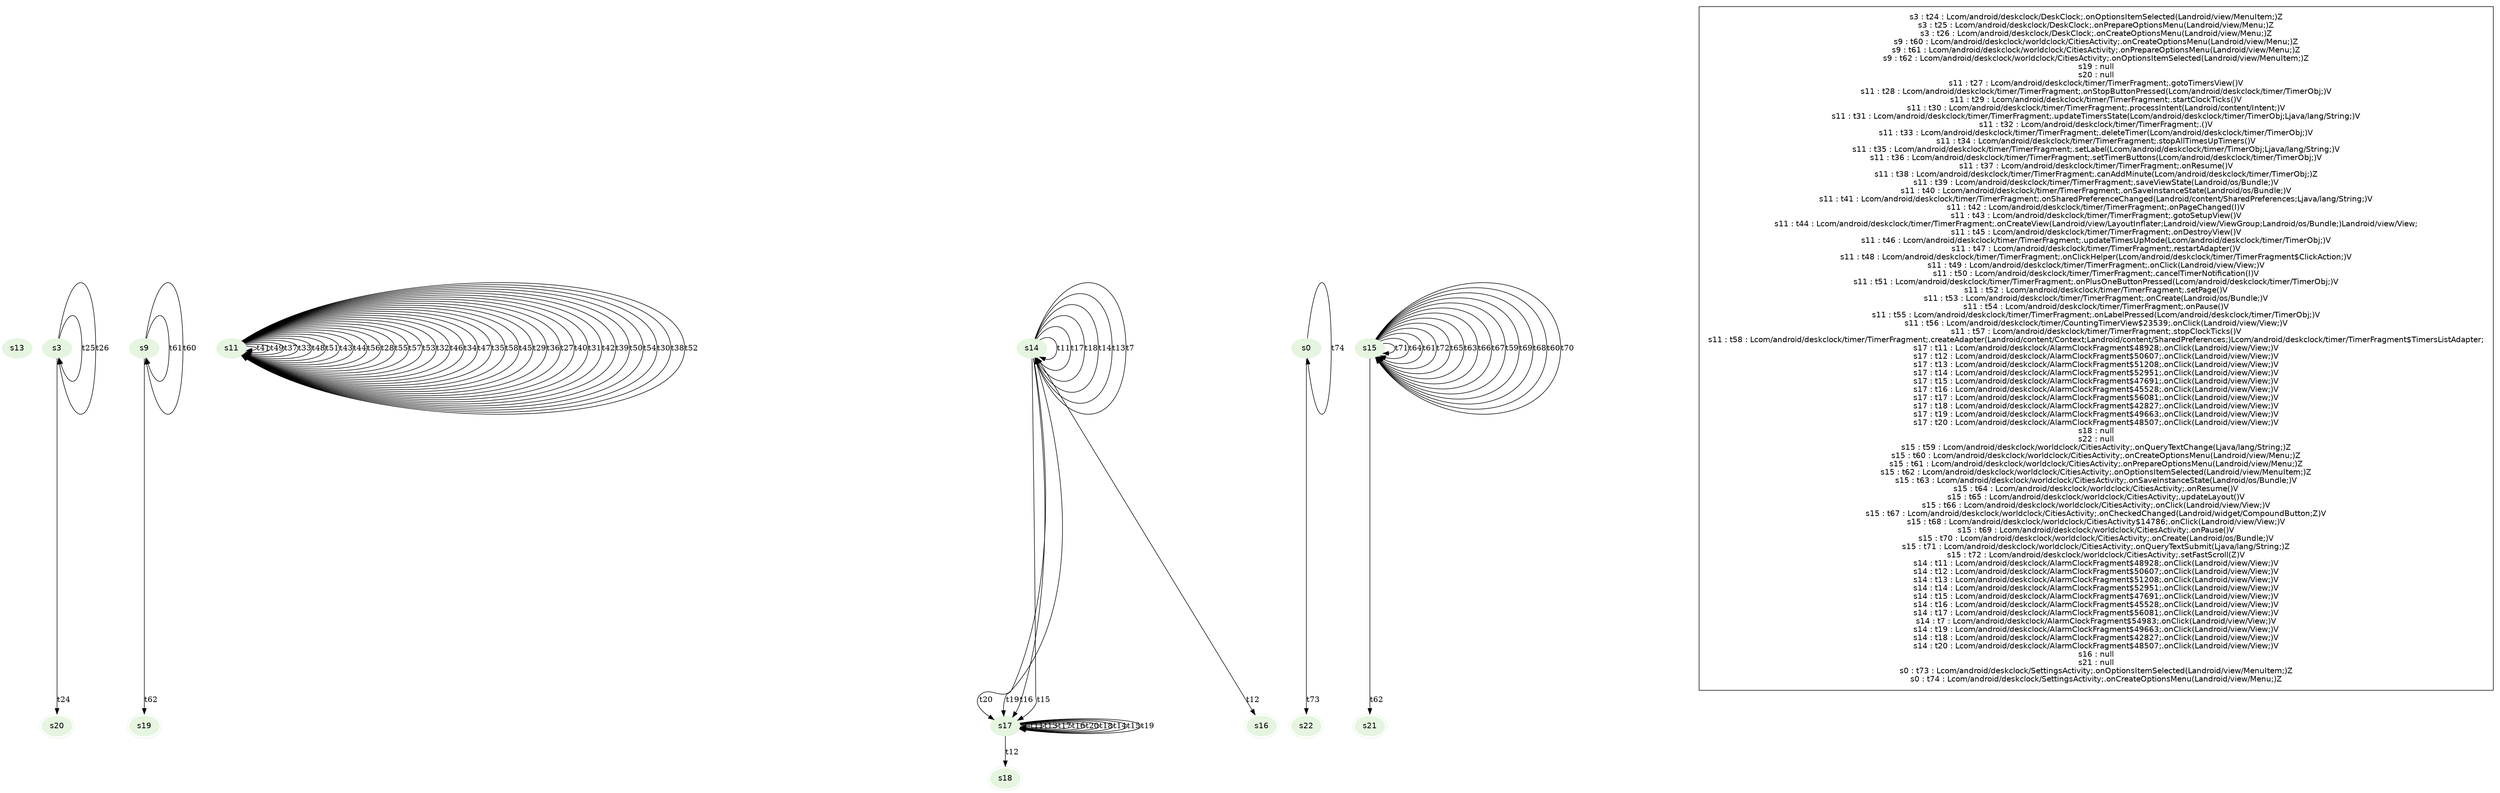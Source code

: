 digraph {
fontname="Helvetica";
node[style=filled, fontname="Helvetica", colorscheme=greens3, color=1];
s13;
s3;
s9;
s19[peripheries=2];
s20[peripheries=2];
s11;
s17;
s18[peripheries=2];
s22[peripheries=2];
s15;
s14;
s16[peripheries=2];
s21[peripheries=2];
s0;
s14 -> s14[label="t11"];
s11 -> s11[label="t41"];
s11 -> s11[label="t49"];
s11 -> s11[label="t37"];
s11 -> s11[label="t33"];
s0 -> s0[label="t74"];
s11 -> s11[label="t48"];
s11 -> s11[label="t51"];
s14 -> s14[label="t17"];
s14 -> s16[label="t12"];
s11 -> s11[label="t43"];
s17 -> s18[label="t12"];
s14 -> s14[label="t18"];
s15 -> s15[label="t71"];
s11 -> s11[label="t44"];
s15 -> s15[label="t64"];
s11 -> s11[label="t56"];
s11 -> s11[label="t28"];
s17 -> s17[label="t11"];
s14 -> s17[label="t20"];
s11 -> s11[label="t55"];
s14 -> s14[label="t14"];
s17 -> s17[label="t13"];
s15 -> s15[label="t61"];
s11 -> s11[label="t57"];
s11 -> s11[label="t53"];
s11 -> s11[label="t32"];
s11 -> s11[label="t46"];
s15 -> s15[label="t72"];
s17 -> s17[label="t17"];
s11 -> s11[label="t34"];
s11 -> s11[label="t47"];
s11 -> s11[label="t35"];
s15 -> s15[label="t65"];
s11 -> s11[label="t58"];
s3 -> s3[label="t25"];
s11 -> s11[label="t45"];
s15 -> s15[label="t63"];
s9 -> s9[label="t61"];
s15 -> s15[label="t66"];
s15 -> s15[label="t67"];
s17 -> s17[label="t16"];
s14 -> s14[label="t13"];
s11 -> s11[label="t29"];
s11 -> s11[label="t36"];
s0 -> s22[label="t73"];
s14 -> s14[label="t7"];
s11 -> s11[label="t27"];
s14 -> s17[label="t19"];
s14 -> s17[label="t16"];
s11 -> s11[label="t40"];
s3 -> s20[label="t24"];
s15 -> s15[label="t59"];
s11 -> s11[label="t31"];
s11 -> s11[label="t42"];
s14 -> s17[label="t15"];
s17 -> s17[label="t20"];
s11 -> s11[label="t39"];
s15 -> s15[label="t69"];
s15 -> s15[label="t68"];
s17 -> s17[label="t18"];
s17 -> s17[label="t14"];
s11 -> s11[label="t50"];
s3 -> s3[label="t26"];
s17 -> s17[label="t15"];
s9 -> s19[label="t62"];
s15 -> s15[label="t60"];
s17 -> s17[label="t19"];
s15 -> s21[label="t62"];
s11 -> s11[label="t54"];
s15 -> s15[label="t70"];
s11 -> s11[label="t30"];
s11 -> s11[label="t38"];
s11 -> s11[label="t52"];
s9 -> s9[label="t60"];
subgraph cluster_key {
ds[shape=plaintext, style=solid,label="s3 : t24 : Lcom/android/deskclock/DeskClock;.onOptionsItemSelected(Landroid/view/MenuItem;)Z\ns3 : t25 : Lcom/android/deskclock/DeskClock;.onPrepareOptionsMenu(Landroid/view/Menu;)Z\ns3 : t26 : Lcom/android/deskclock/DeskClock;.onCreateOptionsMenu(Landroid/view/Menu;)Z\ns9 : t60 : Lcom/android/deskclock/worldclock/CitiesActivity;.onCreateOptionsMenu(Landroid/view/Menu;)Z\ns9 : t61 : Lcom/android/deskclock/worldclock/CitiesActivity;.onPrepareOptionsMenu(Landroid/view/Menu;)Z\ns9 : t62 : Lcom/android/deskclock/worldclock/CitiesActivity;.onOptionsItemSelected(Landroid/view/MenuItem;)Z\ns19 : null\ns20 : null\ns11 : t27 : Lcom/android/deskclock/timer/TimerFragment;.gotoTimersView()V\ns11 : t28 : Lcom/android/deskclock/timer/TimerFragment;.onStopButtonPressed(Lcom/android/deskclock/timer/TimerObj;)V\ns11 : t29 : Lcom/android/deskclock/timer/TimerFragment;.startClockTicks()V\ns11 : t30 : Lcom/android/deskclock/timer/TimerFragment;.processIntent(Landroid/content/Intent;)V\ns11 : t31 : Lcom/android/deskclock/timer/TimerFragment;.updateTimersState(Lcom/android/deskclock/timer/TimerObj;Ljava/lang/String;)V\ns11 : t32 : Lcom/android/deskclock/timer/TimerFragment;.()V\ns11 : t33 : Lcom/android/deskclock/timer/TimerFragment;.deleteTimer(Lcom/android/deskclock/timer/TimerObj;)V\ns11 : t34 : Lcom/android/deskclock/timer/TimerFragment;.stopAllTimesUpTimers()V\ns11 : t35 : Lcom/android/deskclock/timer/TimerFragment;.setLabel(Lcom/android/deskclock/timer/TimerObj;Ljava/lang/String;)V\ns11 : t36 : Lcom/android/deskclock/timer/TimerFragment;.setTimerButtons(Lcom/android/deskclock/timer/TimerObj;)V\ns11 : t37 : Lcom/android/deskclock/timer/TimerFragment;.onResume()V\ns11 : t38 : Lcom/android/deskclock/timer/TimerFragment;.canAddMinute(Lcom/android/deskclock/timer/TimerObj;)Z\ns11 : t39 : Lcom/android/deskclock/timer/TimerFragment;.saveViewState(Landroid/os/Bundle;)V\ns11 : t40 : Lcom/android/deskclock/timer/TimerFragment;.onSaveInstanceState(Landroid/os/Bundle;)V\ns11 : t41 : Lcom/android/deskclock/timer/TimerFragment;.onSharedPreferenceChanged(Landroid/content/SharedPreferences;Ljava/lang/String;)V\ns11 : t42 : Lcom/android/deskclock/timer/TimerFragment;.onPageChanged(I)V\ns11 : t43 : Lcom/android/deskclock/timer/TimerFragment;.gotoSetupView()V\ns11 : t44 : Lcom/android/deskclock/timer/TimerFragment;.onCreateView(Landroid/view/LayoutInflater;Landroid/view/ViewGroup;Landroid/os/Bundle;)Landroid/view/View;\ns11 : t45 : Lcom/android/deskclock/timer/TimerFragment;.onDestroyView()V\ns11 : t46 : Lcom/android/deskclock/timer/TimerFragment;.updateTimesUpMode(Lcom/android/deskclock/timer/TimerObj;)V\ns11 : t47 : Lcom/android/deskclock/timer/TimerFragment;.restartAdapter()V\ns11 : t48 : Lcom/android/deskclock/timer/TimerFragment;.onClickHelper(Lcom/android/deskclock/timer/TimerFragment$ClickAction;)V\ns11 : t49 : Lcom/android/deskclock/timer/TimerFragment;.onClick(Landroid/view/View;)V\ns11 : t50 : Lcom/android/deskclock/timer/TimerFragment;.cancelTimerNotification(I)V\ns11 : t51 : Lcom/android/deskclock/timer/TimerFragment;.onPlusOneButtonPressed(Lcom/android/deskclock/timer/TimerObj;)V\ns11 : t52 : Lcom/android/deskclock/timer/TimerFragment;.setPage()V\ns11 : t53 : Lcom/android/deskclock/timer/TimerFragment;.onCreate(Landroid/os/Bundle;)V\ns11 : t54 : Lcom/android/deskclock/timer/TimerFragment;.onPause()V\ns11 : t55 : Lcom/android/deskclock/timer/TimerFragment;.onLabelPressed(Lcom/android/deskclock/timer/TimerObj;)V\ns11 : t56 : Lcom/android/deskclock/timer/CountingTimerView$23539;.onClick(Landroid/view/View;)V\ns11 : t57 : Lcom/android/deskclock/timer/TimerFragment;.stopClockTicks()V\ns11 : t58 : Lcom/android/deskclock/timer/TimerFragment;.createAdapter(Landroid/content/Context;Landroid/content/SharedPreferences;)Lcom/android/deskclock/timer/TimerFragment$TimersListAdapter;\ns17 : t11 : Lcom/android/deskclock/AlarmClockFragment$48928;.onClick(Landroid/view/View;)V\ns17 : t12 : Lcom/android/deskclock/AlarmClockFragment$50607;.onClick(Landroid/view/View;)V\ns17 : t13 : Lcom/android/deskclock/AlarmClockFragment$51208;.onClick(Landroid/view/View;)V\ns17 : t14 : Lcom/android/deskclock/AlarmClockFragment$52951;.onClick(Landroid/view/View;)V\ns17 : t15 : Lcom/android/deskclock/AlarmClockFragment$47691;.onClick(Landroid/view/View;)V\ns17 : t16 : Lcom/android/deskclock/AlarmClockFragment$45528;.onClick(Landroid/view/View;)V\ns17 : t17 : Lcom/android/deskclock/AlarmClockFragment$56081;.onClick(Landroid/view/View;)V\ns17 : t18 : Lcom/android/deskclock/AlarmClockFragment$42827;.onClick(Landroid/view/View;)V\ns17 : t19 : Lcom/android/deskclock/AlarmClockFragment$49663;.onClick(Landroid/view/View;)V\ns17 : t20 : Lcom/android/deskclock/AlarmClockFragment$48507;.onClick(Landroid/view/View;)V\ns18 : null\ns22 : null\ns15 : t59 : Lcom/android/deskclock/worldclock/CitiesActivity;.onQueryTextChange(Ljava/lang/String;)Z\ns15 : t60 : Lcom/android/deskclock/worldclock/CitiesActivity;.onCreateOptionsMenu(Landroid/view/Menu;)Z\ns15 : t61 : Lcom/android/deskclock/worldclock/CitiesActivity;.onPrepareOptionsMenu(Landroid/view/Menu;)Z\ns15 : t62 : Lcom/android/deskclock/worldclock/CitiesActivity;.onOptionsItemSelected(Landroid/view/MenuItem;)Z\ns15 : t63 : Lcom/android/deskclock/worldclock/CitiesActivity;.onSaveInstanceState(Landroid/os/Bundle;)V\ns15 : t64 : Lcom/android/deskclock/worldclock/CitiesActivity;.onResume()V\ns15 : t65 : Lcom/android/deskclock/worldclock/CitiesActivity;.updateLayout()V\ns15 : t66 : Lcom/android/deskclock/worldclock/CitiesActivity;.onClick(Landroid/view/View;)V\ns15 : t67 : Lcom/android/deskclock/worldclock/CitiesActivity;.onCheckedChanged(Landroid/widget/CompoundButton;Z)V\ns15 : t68 : Lcom/android/deskclock/worldclock/CitiesActivity$14786;.onClick(Landroid/view/View;)V\ns15 : t69 : Lcom/android/deskclock/worldclock/CitiesActivity;.onPause()V\ns15 : t70 : Lcom/android/deskclock/worldclock/CitiesActivity;.onCreate(Landroid/os/Bundle;)V\ns15 : t71 : Lcom/android/deskclock/worldclock/CitiesActivity;.onQueryTextSubmit(Ljava/lang/String;)Z\ns15 : t72 : Lcom/android/deskclock/worldclock/CitiesActivity;.setFastScroll(Z)V\ns14 : t11 : Lcom/android/deskclock/AlarmClockFragment$48928;.onClick(Landroid/view/View;)V\ns14 : t12 : Lcom/android/deskclock/AlarmClockFragment$50607;.onClick(Landroid/view/View;)V\ns14 : t13 : Lcom/android/deskclock/AlarmClockFragment$51208;.onClick(Landroid/view/View;)V\ns14 : t14 : Lcom/android/deskclock/AlarmClockFragment$52951;.onClick(Landroid/view/View;)V\ns14 : t15 : Lcom/android/deskclock/AlarmClockFragment$47691;.onClick(Landroid/view/View;)V\ns14 : t16 : Lcom/android/deskclock/AlarmClockFragment$45528;.onClick(Landroid/view/View;)V\ns14 : t17 : Lcom/android/deskclock/AlarmClockFragment$56081;.onClick(Landroid/view/View;)V\ns14 : t7 : Lcom/android/deskclock/AlarmClockFragment$54983;.onClick(Landroid/view/View;)V\ns14 : t19 : Lcom/android/deskclock/AlarmClockFragment$49663;.onClick(Landroid/view/View;)V\ns14 : t18 : Lcom/android/deskclock/AlarmClockFragment$42827;.onClick(Landroid/view/View;)V\ns14 : t20 : Lcom/android/deskclock/AlarmClockFragment$48507;.onClick(Landroid/view/View;)V\ns16 : null\ns21 : null\ns0 : t73 : Lcom/android/deskclock/SettingsActivity;.onOptionsItemSelected(Landroid/view/MenuItem;)Z\ns0 : t74 : Lcom/android/deskclock/SettingsActivity;.onCreateOptionsMenu(Landroid/view/Menu;)Z\n"];}
}